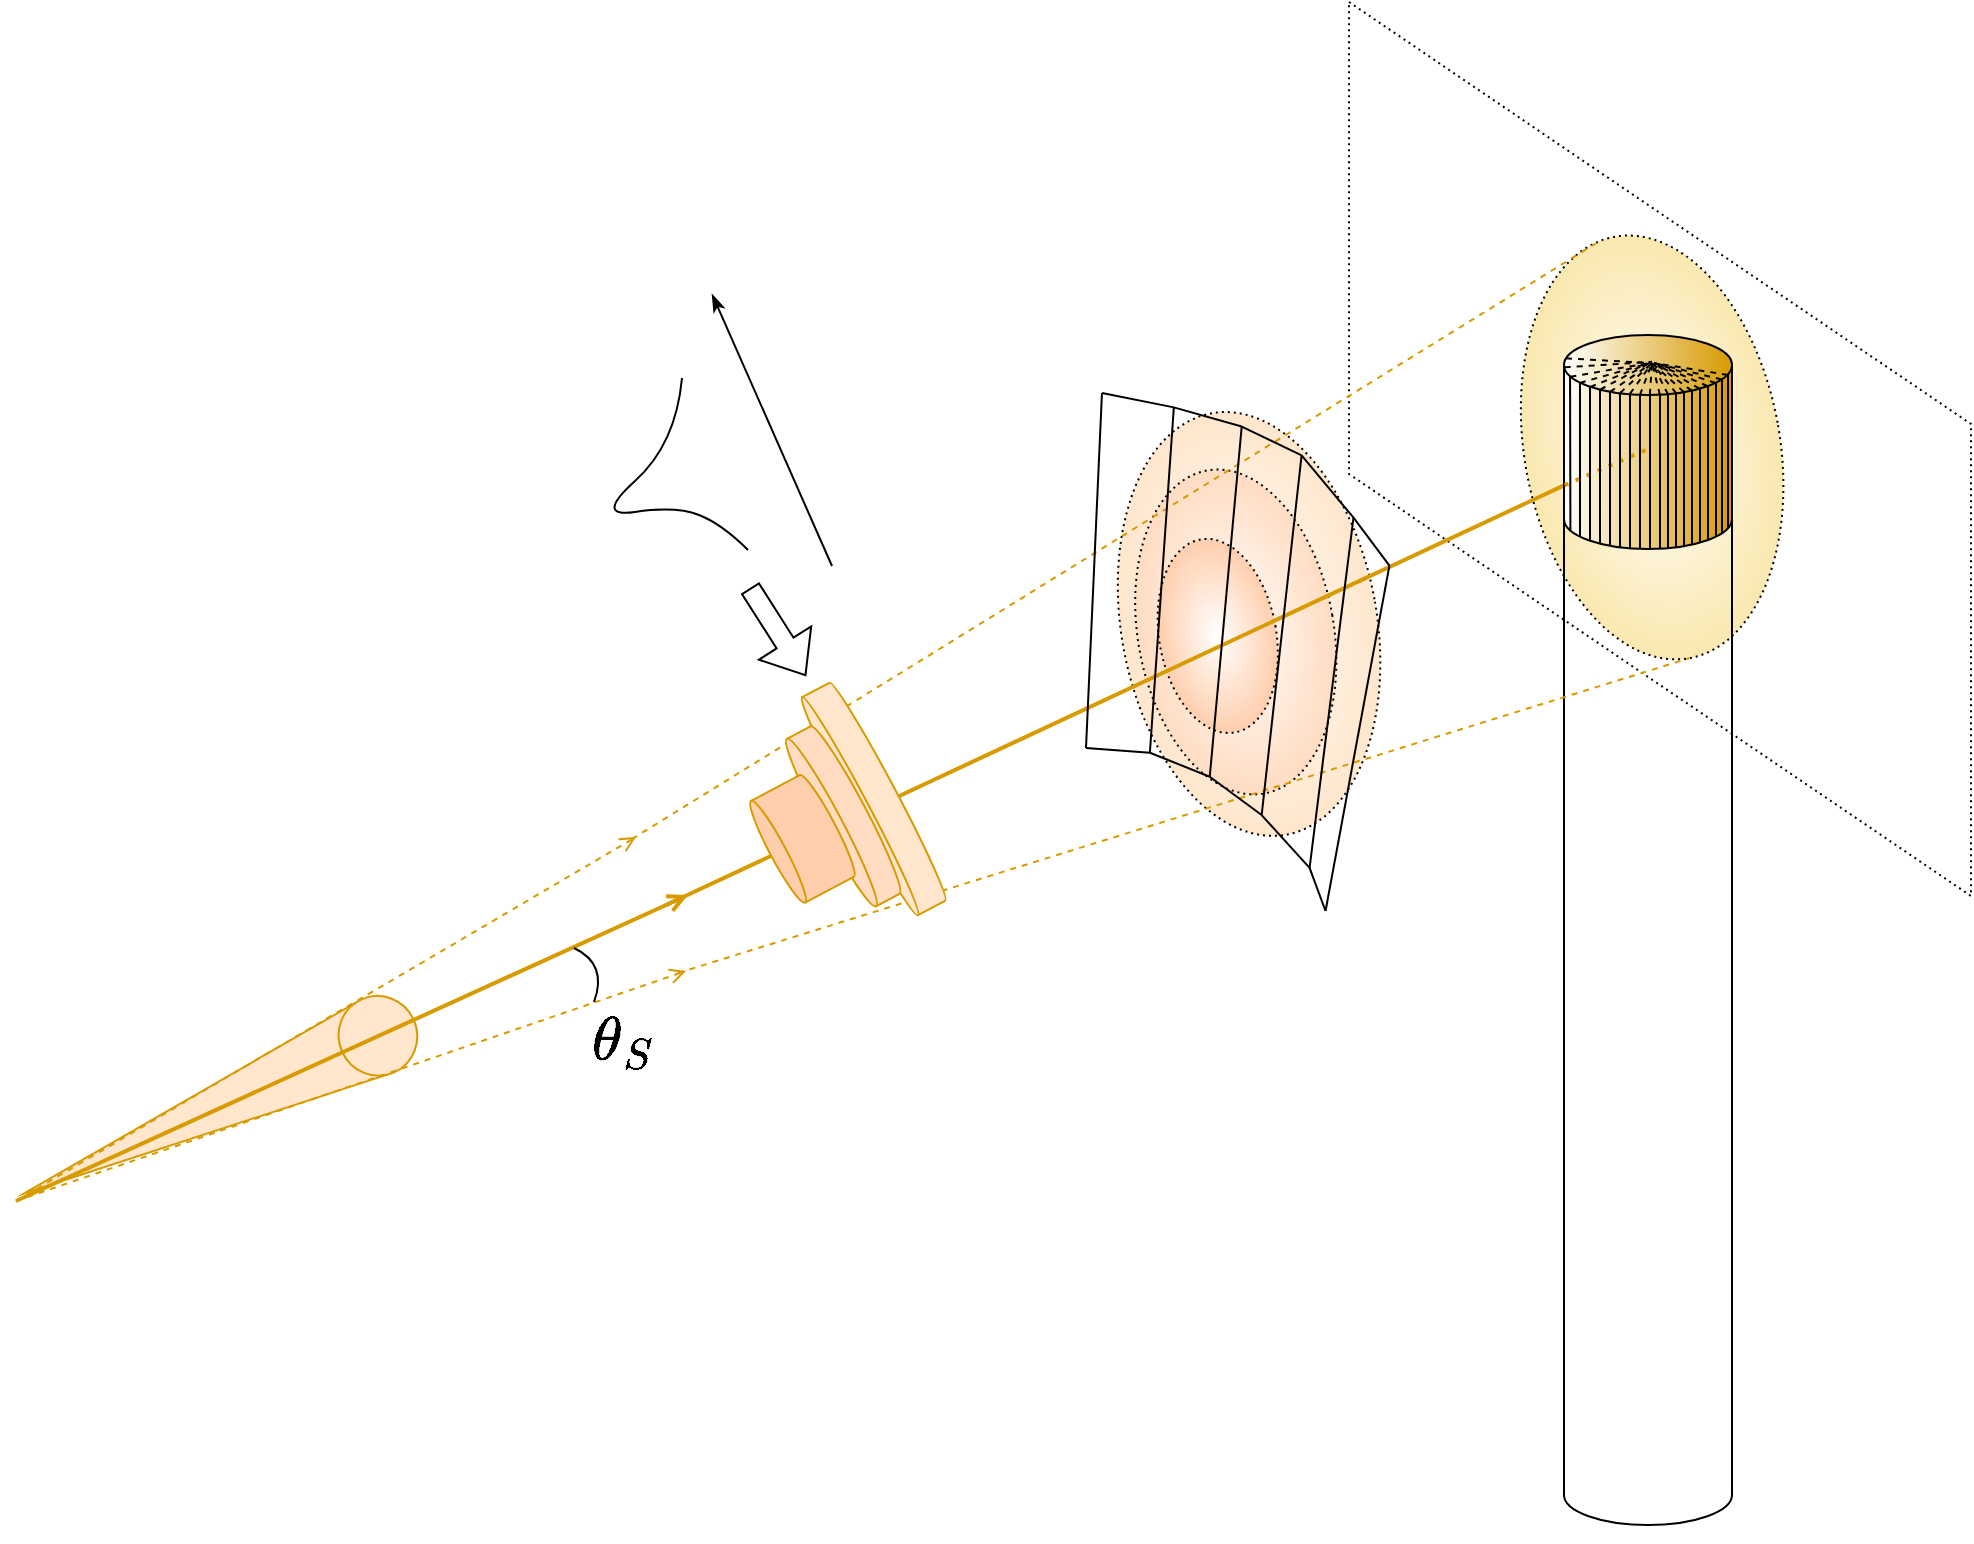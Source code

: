 <mxfile version="21.7.2" type="github">
  <diagram name="第 1 页" id="FL85MPJosqRJRF_01_mx">
    <mxGraphModel dx="2444" dy="1510" grid="1" gridSize="1" guides="1" tooltips="1" connect="1" arrows="1" fold="1" page="1" pageScale="1" pageWidth="700" pageHeight="459" background="none" math="1" shadow="0">
      <root>
        <mxCell id="0" />
        <mxCell id="1" parent="0" />
        <mxCell id="i0_kFHy_wR7E7zvVc0qo-96" value="" style="group" vertex="1" connectable="0" parent="1">
          <mxGeometry x="299.001" y="109.496" width="163.059" height="232.948" as="geometry" />
        </mxCell>
        <mxCell id="i0_kFHy_wR7E7zvVc0qo-90" value="" style="ellipse;whiteSpace=wrap;html=1;gradientColor=#FFE6CC;gradientDirection=radial;strokeColor=default;rotation=-10;dashed=1;dashPattern=1 2;container=0;" vertex="1" parent="i0_kFHy_wR7E7zvVc0qo-96">
          <mxGeometry x="17.609" y="9.474" width="127.84" height="214" as="geometry" />
        </mxCell>
        <mxCell id="i0_kFHy_wR7E7zvVc0qo-93" value="" style="ellipse;whiteSpace=wrap;html=1;gradientColor=#FFDCC2;gradientDirection=radial;strokeColor=default;rotation=-10;dashed=1;dashPattern=1 2;container=0;" vertex="1" parent="i0_kFHy_wR7E7zvVc0qo-96">
          <mxGeometry x="25.899" y="38.474" width="97.97" height="164" as="geometry" />
        </mxCell>
        <mxCell id="i0_kFHy_wR7E7zvVc0qo-94" value="" style="ellipse;whiteSpace=wrap;html=1;gradientColor=#FFCEAD;gradientDirection=radial;strokeColor=default;rotation=-10;dashed=1;dashPattern=1 2;container=0;" vertex="1" parent="i0_kFHy_wR7E7zvVc0qo-96">
          <mxGeometry x="36.609" y="73.474" width="58.54" height="98" as="geometry" />
        </mxCell>
        <mxCell id="mZOxTedBG3n11e7_xkQ5-82" value="" style="shape=parallelogram;perimeter=parallelogramPerimeter;whiteSpace=wrap;html=1;fixedSize=1;rotation=90;size=211;dashed=1;dashPattern=1 2;fillColor=none;" parent="1" vertex="1">
          <mxGeometry x="362.5" y="-17" width="447" height="311" as="geometry" />
        </mxCell>
        <mxCell id="mZOxTedBG3n11e7_xkQ5-79" value="" style="ellipse;whiteSpace=wrap;html=1;gradientColor=#FAE8AF;gradientDirection=radial;strokeColor=default;rotation=-10;dashed=1;dashPattern=1 2;" parent="1" vertex="1">
          <mxGeometry x="518.15" y="30.72" width="127.84" height="214" as="geometry" />
        </mxCell>
        <mxCell id="mZOxTedBG3n11e7_xkQ5-43" value="" style="endArrow=none;html=1;rounded=0;strokeWidth=2;strokeColor=#D79B00;entryX=-0.003;entryY=0.704;entryDx=0;entryDy=0;entryPerimeter=0;" parent="1" target="mZOxTedBG3n11e7_xkQ5-45" edge="1">
          <mxGeometry width="50" height="50" relative="1" as="geometry">
            <mxPoint x="89" y="366.5" as="sourcePoint" />
            <mxPoint x="536" y="159.5" as="targetPoint" />
          </mxGeometry>
        </mxCell>
        <mxCell id="mZOxTedBG3n11e7_xkQ5-44" value="" style="shape=cylinder3;whiteSpace=wrap;html=1;boundedLbl=1;backgroundOutline=1;size=15;fillColor=none;" parent="1" vertex="1">
          <mxGeometry x="538" y="156.5" width="84" height="520" as="geometry" />
        </mxCell>
        <mxCell id="mZOxTedBG3n11e7_xkQ5-52" value="" style="verticalLabelPosition=bottom;verticalAlign=top;html=1;shape=mxgraph.basic.cone;rotation=-114;fillColor=#ffe6cc;strokeColor=#d79b00;" parent="1" vertex="1">
          <mxGeometry x="-154.44" y="360.77" width="40" height="213" as="geometry" />
        </mxCell>
        <mxCell id="mZOxTedBG3n11e7_xkQ5-42" value="" style="endArrow=open;html=1;rounded=0;strokeWidth=2;startArrow=none;startFill=0;endFill=0;strokeColor=#D79B00;" parent="1" edge="1">
          <mxGeometry width="50" height="50" relative="1" as="geometry">
            <mxPoint x="-236" y="514.5" as="sourcePoint" />
            <mxPoint x="100" y="361.5" as="targetPoint" />
          </mxGeometry>
        </mxCell>
        <mxCell id="mZOxTedBG3n11e7_xkQ5-53" value="" style="endArrow=classicThin;html=1;rounded=0;endFill=1;" parent="1" edge="1">
          <mxGeometry width="50" height="50" relative="1" as="geometry">
            <mxPoint x="172" y="197" as="sourcePoint" />
            <mxPoint x="112" y="61" as="targetPoint" />
          </mxGeometry>
        </mxCell>
        <mxCell id="mZOxTedBG3n11e7_xkQ5-54" value="" style="curved=1;endArrow=none;html=1;rounded=0;endFill=0;" parent="1" edge="1">
          <mxGeometry width="50" height="50" relative="1" as="geometry">
            <mxPoint x="130" y="189" as="sourcePoint" />
            <mxPoint x="97" y="103" as="targetPoint" />
            <Array as="points">
              <mxPoint x="117" y="176" />
              <mxPoint x="94" y="167" />
              <mxPoint x="53" y="173" />
              <mxPoint x="94" y="136" />
            </Array>
          </mxGeometry>
        </mxCell>
        <mxCell id="mZOxTedBG3n11e7_xkQ5-63" value="&lt;font style=&quot;font-size: 26px;&quot;&gt;$$\theta_S$$&lt;/font&gt;" style="text;html=1;strokeColor=none;fillColor=none;align=center;verticalAlign=middle;whiteSpace=wrap;rounded=0;" parent="1" vertex="1">
          <mxGeometry x="54" y="420" width="28" height="30" as="geometry" />
        </mxCell>
        <mxCell id="mZOxTedBG3n11e7_xkQ5-85" style="edgeStyle=orthogonalEdgeStyle;rounded=0;orthogonalLoop=1;jettySize=auto;html=1;exitX=0.5;exitY=1;exitDx=0;exitDy=0;exitPerimeter=0;" parent="1" source="mZOxTedBG3n11e7_xkQ5-44" target="mZOxTedBG3n11e7_xkQ5-44" edge="1">
          <mxGeometry relative="1" as="geometry" />
        </mxCell>
        <mxCell id="i0_kFHy_wR7E7zvVc0qo-64" value="" style="endArrow=open;html=1;rounded=0;strokeWidth=1;startArrow=none;startFill=0;endFill=0;strokeColor=#D79B00;dashed=1;" edge="1" parent="1">
          <mxGeometry width="50" height="50" relative="1" as="geometry">
            <mxPoint x="-236" y="514.5" as="sourcePoint" />
            <mxPoint x="74" y="332.5" as="targetPoint" />
          </mxGeometry>
        </mxCell>
        <mxCell id="i0_kFHy_wR7E7zvVc0qo-65" value="" style="endArrow=none;html=1;rounded=0;strokeWidth=1;strokeColor=#D79B00;entryX=0.42;entryY=0.008;entryDx=0;entryDy=0;entryPerimeter=0;dashed=1;" edge="1" parent="1" target="mZOxTedBG3n11e7_xkQ5-79">
          <mxGeometry width="50" height="50" relative="1" as="geometry">
            <mxPoint x="72" y="333.5" as="sourcePoint" />
            <mxPoint x="415" y="136.5" as="targetPoint" />
          </mxGeometry>
        </mxCell>
        <mxCell id="i0_kFHy_wR7E7zvVc0qo-66" value="" style="endArrow=open;html=1;rounded=0;strokeWidth=1;startArrow=none;startFill=0;endFill=0;strokeColor=#D79B00;dashed=1;" edge="1" parent="1">
          <mxGeometry width="50" height="50" relative="1" as="geometry">
            <mxPoint x="-236" y="514.5" as="sourcePoint" />
            <mxPoint x="99" y="399.5" as="targetPoint" />
          </mxGeometry>
        </mxCell>
        <mxCell id="i0_kFHy_wR7E7zvVc0qo-67" value="" style="endArrow=none;html=1;rounded=0;strokeWidth=1;strokeColor=#D79B00;entryX=0.5;entryY=1;entryDx=0;entryDy=0;dashed=1;" edge="1" parent="1" target="mZOxTedBG3n11e7_xkQ5-79">
          <mxGeometry width="50" height="50" relative="1" as="geometry">
            <mxPoint x="95" y="400.5" as="sourcePoint" />
            <mxPoint x="413" y="268.5" as="targetPoint" />
          </mxGeometry>
        </mxCell>
        <mxCell id="i0_kFHy_wR7E7zvVc0qo-89" value="" style="group" vertex="1" connectable="0" parent="1">
          <mxGeometry x="128" y="253.5" width="104.12" height="120" as="geometry" />
        </mxCell>
        <mxCell id="i0_kFHy_wR7E7zvVc0qo-68" value="" style="shape=cylinder3;whiteSpace=wrap;html=1;boundedLbl=1;backgroundOutline=1;size=4.022;rotation=-118;fillColor=#ffe6cc;strokeColor=#d79b00;" vertex="1" parent="i0_kFHy_wR7E7zvVc0qo-89">
          <mxGeometry x="3.073" y="48.285" width="123.451" height="23.429" as="geometry" />
        </mxCell>
        <mxCell id="i0_kFHy_wR7E7zvVc0qo-69" value="" style="shape=cylinder3;whiteSpace=wrap;html=1;boundedLbl=1;backgroundOutline=1;size=5.083;rotation=-118;fillColor=#FFDCC2;strokeColor=#d79b00;" vertex="1" parent="i0_kFHy_wR7E7zvVc0qo-89">
          <mxGeometry x="2.171" y="56.948" width="94.836" height="23.429" as="geometry" />
        </mxCell>
        <mxCell id="i0_kFHy_wR7E7zvVc0qo-70" value="" style="shape=cylinder3;whiteSpace=wrap;html=1;boundedLbl=1;backgroundOutline=1;size=4.022;rotation=-118;fillColor=#FFCEAD;strokeColor=#d79b00;" vertex="1" parent="i0_kFHy_wR7E7zvVc0qo-89">
          <mxGeometry x="0.437" y="62.15" width="57.55" height="35.569" as="geometry" />
        </mxCell>
        <mxCell id="i0_kFHy_wR7E7zvVc0qo-91" value="" style="group" vertex="1" connectable="0" parent="1">
          <mxGeometry x="299" y="110.5" width="151.71" height="259" as="geometry" />
        </mxCell>
        <mxCell id="i0_kFHy_wR7E7zvVc0qo-71" value="" style="endArrow=none;html=1;rounded=0;" edge="1" parent="i0_kFHy_wR7E7zvVc0qo-91">
          <mxGeometry width="50" height="50" relative="1" as="geometry">
            <mxPoint x="87.832" y="211.037" as="sourcePoint" />
            <mxPoint x="111.786" y="237.417" as="targetPoint" />
          </mxGeometry>
        </mxCell>
        <mxCell id="i0_kFHy_wR7E7zvVc0qo-72" value="" style="endArrow=none;html=1;rounded=0;" edge="1" parent="i0_kFHy_wR7E7zvVc0qo-91">
          <mxGeometry width="50" height="50" relative="1" as="geometry">
            <mxPoint x="87.832" y="211.037" as="sourcePoint" />
            <mxPoint x="61.882" y="191.852" as="targetPoint" />
          </mxGeometry>
        </mxCell>
        <mxCell id="i0_kFHy_wR7E7zvVc0qo-73" value="" style="endArrow=none;html=1;rounded=0;" edge="1" parent="i0_kFHy_wR7E7zvVc0qo-91">
          <mxGeometry width="50" height="50" relative="1" as="geometry">
            <mxPoint x="61.882" y="191.852" as="sourcePoint" />
            <mxPoint x="31.939" y="179.861" as="targetPoint" />
          </mxGeometry>
        </mxCell>
        <mxCell id="i0_kFHy_wR7E7zvVc0qo-74" value="" style="endArrow=none;html=1;rounded=0;" edge="1" parent="i0_kFHy_wR7E7zvVc0qo-91">
          <mxGeometry width="50" height="50" relative="1" as="geometry">
            <mxPoint x="31.939" y="179.861" as="sourcePoint" />
            <mxPoint y="177.463" as="targetPoint" />
          </mxGeometry>
        </mxCell>
        <mxCell id="i0_kFHy_wR7E7zvVc0qo-75" value="" style="endArrow=none;html=1;rounded=0;" edge="1" parent="i0_kFHy_wR7E7zvVc0qo-91">
          <mxGeometry width="50" height="50" relative="1" as="geometry">
            <mxPoint x="111.786" y="237.417" as="sourcePoint" />
            <mxPoint x="119.771" y="259" as="targetPoint" />
          </mxGeometry>
        </mxCell>
        <mxCell id="i0_kFHy_wR7E7zvVc0qo-76" value="" style="endArrow=none;html=1;rounded=0;" edge="1" parent="i0_kFHy_wR7E7zvVc0qo-91">
          <mxGeometry width="50" height="50" relative="1" as="geometry">
            <mxPoint x="133.744" y="62.352" as="sourcePoint" />
            <mxPoint x="111.786" y="237.417" as="targetPoint" />
          </mxGeometry>
        </mxCell>
        <mxCell id="i0_kFHy_wR7E7zvVc0qo-78" value="" style="endArrow=none;html=1;rounded=0;" edge="1" parent="i0_kFHy_wR7E7zvVc0qo-91">
          <mxGeometry width="50" height="50" relative="1" as="geometry">
            <mxPoint x="107.794" y="31.176" as="sourcePoint" />
            <mxPoint x="87.832" y="211.037" as="targetPoint" />
          </mxGeometry>
        </mxCell>
        <mxCell id="i0_kFHy_wR7E7zvVc0qo-80" value="" style="endArrow=none;html=1;rounded=0;" edge="1" parent="i0_kFHy_wR7E7zvVc0qo-91">
          <mxGeometry width="50" height="50" relative="1" as="geometry">
            <mxPoint x="43.916" y="7.194" as="sourcePoint" />
            <mxPoint x="31.939" y="179.861" as="targetPoint" />
          </mxGeometry>
        </mxCell>
        <mxCell id="i0_kFHy_wR7E7zvVc0qo-81" value="" style="endArrow=none;html=1;rounded=0;" edge="1" parent="i0_kFHy_wR7E7zvVc0qo-91">
          <mxGeometry width="50" height="50" relative="1" as="geometry">
            <mxPoint x="7.985" as="sourcePoint" />
            <mxPoint y="177.463" as="targetPoint" />
          </mxGeometry>
        </mxCell>
        <mxCell id="i0_kFHy_wR7E7zvVc0qo-82" value="" style="endArrow=none;html=1;rounded=0;" edge="1" parent="i0_kFHy_wR7E7zvVc0qo-91">
          <mxGeometry width="50" height="50" relative="1" as="geometry">
            <mxPoint x="151.71" y="86.333" as="sourcePoint" />
            <mxPoint x="119.771" y="259" as="targetPoint" />
          </mxGeometry>
        </mxCell>
        <mxCell id="i0_kFHy_wR7E7zvVc0qo-83" value="" style="endArrow=none;html=1;rounded=0;" edge="1" parent="i0_kFHy_wR7E7zvVc0qo-91">
          <mxGeometry width="50" height="50" relative="1" as="geometry">
            <mxPoint x="107.794" y="31.176" as="sourcePoint" />
            <mxPoint x="77.851" y="16.787" as="targetPoint" />
          </mxGeometry>
        </mxCell>
        <mxCell id="i0_kFHy_wR7E7zvVc0qo-84" value="" style="endArrow=none;html=1;rounded=0;" edge="1" parent="i0_kFHy_wR7E7zvVc0qo-91">
          <mxGeometry width="50" height="50" relative="1" as="geometry">
            <mxPoint x="77.851" y="16.787" as="sourcePoint" />
            <mxPoint x="43.916" y="7.194" as="targetPoint" />
          </mxGeometry>
        </mxCell>
        <mxCell id="i0_kFHy_wR7E7zvVc0qo-85" value="" style="endArrow=none;html=1;rounded=0;" edge="1" parent="i0_kFHy_wR7E7zvVc0qo-91">
          <mxGeometry width="50" height="50" relative="1" as="geometry">
            <mxPoint x="43.916" y="7.194" as="sourcePoint" />
            <mxPoint x="7.985" as="targetPoint" />
          </mxGeometry>
        </mxCell>
        <mxCell id="i0_kFHy_wR7E7zvVc0qo-86" value="" style="endArrow=none;html=1;rounded=0;" edge="1" parent="i0_kFHy_wR7E7zvVc0qo-91">
          <mxGeometry width="50" height="50" relative="1" as="geometry">
            <mxPoint x="133.744" y="62.352" as="sourcePoint" />
            <mxPoint x="107.794" y="31.176" as="targetPoint" />
          </mxGeometry>
        </mxCell>
        <mxCell id="i0_kFHy_wR7E7zvVc0qo-87" value="" style="endArrow=none;html=1;rounded=0;" edge="1" parent="i0_kFHy_wR7E7zvVc0qo-91">
          <mxGeometry width="50" height="50" relative="1" as="geometry">
            <mxPoint x="151.71" y="86.333" as="sourcePoint" />
            <mxPoint x="133.744" y="62.352" as="targetPoint" />
          </mxGeometry>
        </mxCell>
        <mxCell id="i0_kFHy_wR7E7zvVc0qo-79" value="" style="endArrow=none;html=1;rounded=0;" edge="1" parent="i0_kFHy_wR7E7zvVc0qo-91">
          <mxGeometry width="50" height="50" relative="1" as="geometry">
            <mxPoint x="77.851" y="16.787" as="sourcePoint" />
            <mxPoint x="61.882" y="191.852" as="targetPoint" />
          </mxGeometry>
        </mxCell>
        <mxCell id="i0_kFHy_wR7E7zvVc0qo-92" value="" style="group" vertex="1" connectable="0" parent="1">
          <mxGeometry x="538" y="81.5" width="84" height="107" as="geometry" />
        </mxCell>
        <mxCell id="mZOxTedBG3n11e7_xkQ5-45" value="" style="shape=cylinder3;whiteSpace=wrap;html=1;boundedLbl=1;backgroundOutline=1;size=15;fillColor=default;fillStyle=auto;gradientColor=#D79B00;gradientDirection=east;" parent="i0_kFHy_wR7E7zvVc0qo-92" vertex="1">
          <mxGeometry width="84" height="107" as="geometry" />
        </mxCell>
        <mxCell id="mZOxTedBG3n11e7_xkQ5-46" value="" style="endArrow=none;html=1;rounded=0;strokeWidth=2;dashed=1;dashPattern=1 2;strokeColor=#D79B00;exitX=0.004;exitY=0.702;exitDx=0;exitDy=0;exitPerimeter=0;" parent="i0_kFHy_wR7E7zvVc0qo-92" source="mZOxTedBG3n11e7_xkQ5-45" edge="1">
          <mxGeometry width="50" height="50" relative="1" as="geometry">
            <mxPoint y="77" as="sourcePoint" />
            <mxPoint x="42" y="57" as="targetPoint" />
          </mxGeometry>
        </mxCell>
        <mxCell id="i0_kFHy_wR7E7zvVc0qo-1" value="" style="endArrow=none;html=1;rounded=0;exitX=0.062;exitY=0.924;exitDx=0;exitDy=0;exitPerimeter=0;entryX=0.036;entryY=0.191;entryDx=0;entryDy=0;entryPerimeter=0;" edge="1" parent="i0_kFHy_wR7E7zvVc0qo-92" target="mZOxTedBG3n11e7_xkQ5-45">
          <mxGeometry width="50" height="50" relative="1" as="geometry">
            <mxPoint x="3.208" y="97.868" as="sourcePoint" />
            <mxPoint x="3" y="21" as="targetPoint" />
          </mxGeometry>
        </mxCell>
        <mxCell id="i0_kFHy_wR7E7zvVc0qo-2" value="" style="endArrow=none;html=1;rounded=0;exitX=0.062;exitY=0.924;exitDx=0;exitDy=0;exitPerimeter=0;" edge="1" parent="i0_kFHy_wR7E7zvVc0qo-92">
          <mxGeometry width="50" height="50" relative="1" as="geometry">
            <mxPoint x="8" y="101" as="sourcePoint" />
            <mxPoint x="8" y="24" as="targetPoint" />
          </mxGeometry>
        </mxCell>
        <mxCell id="i0_kFHy_wR7E7zvVc0qo-3" value="" style="endArrow=none;html=1;rounded=0;exitX=0.062;exitY=0.924;exitDx=0;exitDy=0;exitPerimeter=0;" edge="1" parent="i0_kFHy_wR7E7zvVc0qo-92">
          <mxGeometry width="50" height="50" relative="1" as="geometry">
            <mxPoint x="13" y="103" as="sourcePoint" />
            <mxPoint x="13" y="26" as="targetPoint" />
          </mxGeometry>
        </mxCell>
        <mxCell id="i0_kFHy_wR7E7zvVc0qo-4" value="" style="endArrow=none;html=1;rounded=0;exitX=0.062;exitY=0.924;exitDx=0;exitDy=0;exitPerimeter=0;" edge="1" parent="i0_kFHy_wR7E7zvVc0qo-92">
          <mxGeometry width="50" height="50" relative="1" as="geometry">
            <mxPoint x="18" y="104" as="sourcePoint" />
            <mxPoint x="18" y="27" as="targetPoint" />
          </mxGeometry>
        </mxCell>
        <mxCell id="i0_kFHy_wR7E7zvVc0qo-5" value="" style="endArrow=none;html=1;rounded=0;exitX=0.062;exitY=0.924;exitDx=0;exitDy=0;exitPerimeter=0;" edge="1" parent="i0_kFHy_wR7E7zvVc0qo-92">
          <mxGeometry width="50" height="50" relative="1" as="geometry">
            <mxPoint x="23" y="105" as="sourcePoint" />
            <mxPoint x="23" y="28" as="targetPoint" />
          </mxGeometry>
        </mxCell>
        <mxCell id="i0_kFHy_wR7E7zvVc0qo-6" value="" style="endArrow=none;html=1;rounded=0;exitX=0.062;exitY=0.924;exitDx=0;exitDy=0;exitPerimeter=0;" edge="1" parent="i0_kFHy_wR7E7zvVc0qo-92">
          <mxGeometry width="50" height="50" relative="1" as="geometry">
            <mxPoint x="28" y="106" as="sourcePoint" />
            <mxPoint x="28" y="29" as="targetPoint" />
          </mxGeometry>
        </mxCell>
        <mxCell id="i0_kFHy_wR7E7zvVc0qo-7" value="" style="endArrow=none;html=1;rounded=0;exitX=0.062;exitY=0.924;exitDx=0;exitDy=0;exitPerimeter=0;" edge="1" parent="i0_kFHy_wR7E7zvVc0qo-92">
          <mxGeometry width="50" height="50" relative="1" as="geometry">
            <mxPoint x="33" y="107" as="sourcePoint" />
            <mxPoint x="33" y="30" as="targetPoint" />
          </mxGeometry>
        </mxCell>
        <mxCell id="i0_kFHy_wR7E7zvVc0qo-8" value="" style="endArrow=none;html=1;rounded=0;exitX=0.062;exitY=0.924;exitDx=0;exitDy=0;exitPerimeter=0;" edge="1" parent="i0_kFHy_wR7E7zvVc0qo-92">
          <mxGeometry width="50" height="50" relative="1" as="geometry">
            <mxPoint x="38" y="107" as="sourcePoint" />
            <mxPoint x="38" y="30" as="targetPoint" />
          </mxGeometry>
        </mxCell>
        <mxCell id="i0_kFHy_wR7E7zvVc0qo-9" value="" style="endArrow=none;html=1;rounded=0;exitX=0.062;exitY=0.924;exitDx=0;exitDy=0;exitPerimeter=0;" edge="1" parent="i0_kFHy_wR7E7zvVc0qo-92">
          <mxGeometry width="50" height="50" relative="1" as="geometry">
            <mxPoint x="43" y="107" as="sourcePoint" />
            <mxPoint x="43" y="30" as="targetPoint" />
          </mxGeometry>
        </mxCell>
        <mxCell id="i0_kFHy_wR7E7zvVc0qo-10" value="" style="endArrow=none;html=1;rounded=0;exitX=0.062;exitY=0.924;exitDx=0;exitDy=0;exitPerimeter=0;" edge="1" parent="i0_kFHy_wR7E7zvVc0qo-92">
          <mxGeometry width="50" height="50" relative="1" as="geometry">
            <mxPoint x="48" y="107" as="sourcePoint" />
            <mxPoint x="48" y="30" as="targetPoint" />
          </mxGeometry>
        </mxCell>
        <mxCell id="i0_kFHy_wR7E7zvVc0qo-11" value="" style="endArrow=none;html=1;rounded=0;exitX=0.062;exitY=0.924;exitDx=0;exitDy=0;exitPerimeter=0;" edge="1" parent="i0_kFHy_wR7E7zvVc0qo-92">
          <mxGeometry width="50" height="50" relative="1" as="geometry">
            <mxPoint x="52" y="107" as="sourcePoint" />
            <mxPoint x="52" y="30" as="targetPoint" />
          </mxGeometry>
        </mxCell>
        <mxCell id="i0_kFHy_wR7E7zvVc0qo-12" value="" style="endArrow=none;html=1;rounded=0;exitX=0.062;exitY=0.924;exitDx=0;exitDy=0;exitPerimeter=0;" edge="1" parent="i0_kFHy_wR7E7zvVc0qo-92">
          <mxGeometry width="50" height="50" relative="1" as="geometry">
            <mxPoint x="56" y="106" as="sourcePoint" />
            <mxPoint x="56" y="29" as="targetPoint" />
          </mxGeometry>
        </mxCell>
        <mxCell id="i0_kFHy_wR7E7zvVc0qo-13" value="" style="endArrow=none;html=1;rounded=0;exitX=0.062;exitY=0.924;exitDx=0;exitDy=0;exitPerimeter=0;" edge="1" parent="i0_kFHy_wR7E7zvVc0qo-92">
          <mxGeometry width="50" height="50" relative="1" as="geometry">
            <mxPoint x="60" y="106" as="sourcePoint" />
            <mxPoint x="60" y="29" as="targetPoint" />
          </mxGeometry>
        </mxCell>
        <mxCell id="i0_kFHy_wR7E7zvVc0qo-14" value="" style="endArrow=none;html=1;rounded=0;exitX=0.062;exitY=0.924;exitDx=0;exitDy=0;exitPerimeter=0;" edge="1" parent="i0_kFHy_wR7E7zvVc0qo-92">
          <mxGeometry width="50" height="50" relative="1" as="geometry">
            <mxPoint x="64" y="105" as="sourcePoint" />
            <mxPoint x="64" y="28" as="targetPoint" />
          </mxGeometry>
        </mxCell>
        <mxCell id="i0_kFHy_wR7E7zvVc0qo-15" value="" style="endArrow=none;html=1;rounded=0;exitX=0.062;exitY=0.924;exitDx=0;exitDy=0;exitPerimeter=0;" edge="1" parent="i0_kFHy_wR7E7zvVc0qo-92">
          <mxGeometry width="50" height="50" relative="1" as="geometry">
            <mxPoint x="68" y="104" as="sourcePoint" />
            <mxPoint x="68" y="27" as="targetPoint" />
          </mxGeometry>
        </mxCell>
        <mxCell id="i0_kFHy_wR7E7zvVc0qo-16" value="" style="endArrow=none;html=1;rounded=0;exitX=0.062;exitY=0.924;exitDx=0;exitDy=0;exitPerimeter=0;" edge="1" parent="i0_kFHy_wR7E7zvVc0qo-92">
          <mxGeometry width="50" height="50" relative="1" as="geometry">
            <mxPoint x="72" y="103" as="sourcePoint" />
            <mxPoint x="72" y="26" as="targetPoint" />
          </mxGeometry>
        </mxCell>
        <mxCell id="i0_kFHy_wR7E7zvVc0qo-17" value="" style="endArrow=none;html=1;rounded=0;exitX=0.062;exitY=0.924;exitDx=0;exitDy=0;exitPerimeter=0;" edge="1" parent="i0_kFHy_wR7E7zvVc0qo-92">
          <mxGeometry width="50" height="50" relative="1" as="geometry">
            <mxPoint x="76" y="101" as="sourcePoint" />
            <mxPoint x="76" y="24" as="targetPoint" />
          </mxGeometry>
        </mxCell>
        <mxCell id="i0_kFHy_wR7E7zvVc0qo-18" value="" style="endArrow=none;html=1;rounded=0;exitX=0.062;exitY=0.924;exitDx=0;exitDy=0;exitPerimeter=0;" edge="1" parent="i0_kFHy_wR7E7zvVc0qo-92">
          <mxGeometry width="50" height="50" relative="1" as="geometry">
            <mxPoint x="79" y="99" as="sourcePoint" />
            <mxPoint x="79" y="22" as="targetPoint" />
          </mxGeometry>
        </mxCell>
        <mxCell id="i0_kFHy_wR7E7zvVc0qo-19" value="" style="endArrow=none;html=1;rounded=0;exitX=0.062;exitY=0.924;exitDx=0;exitDy=0;exitPerimeter=0;" edge="1" parent="i0_kFHy_wR7E7zvVc0qo-92">
          <mxGeometry width="50" height="50" relative="1" as="geometry">
            <mxPoint x="82" y="97" as="sourcePoint" />
            <mxPoint x="82" y="20" as="targetPoint" />
          </mxGeometry>
        </mxCell>
        <mxCell id="i0_kFHy_wR7E7zvVc0qo-22" value="" style="endArrow=none;dashed=1;html=1;rounded=0;exitX=0.004;exitY=0.151;exitDx=0;exitDy=0;exitPerimeter=0;strokeColor=#000000;" edge="1" parent="i0_kFHy_wR7E7zvVc0qo-92" source="mZOxTedBG3n11e7_xkQ5-45">
          <mxGeometry width="50" height="50" relative="1" as="geometry">
            <mxPoint x="-6" y="63.43" as="sourcePoint" />
            <mxPoint x="44" y="13.43" as="targetPoint" />
          </mxGeometry>
        </mxCell>
        <mxCell id="i0_kFHy_wR7E7zvVc0qo-23" value="" style="endArrow=none;dashed=1;html=1;rounded=0;exitX=0.038;exitY=0.195;exitDx=0;exitDy=0;exitPerimeter=0;strokeColor=#000000;" edge="1" parent="i0_kFHy_wR7E7zvVc0qo-92" source="mZOxTedBG3n11e7_xkQ5-45">
          <mxGeometry width="50" height="50" relative="1" as="geometry">
            <mxPoint x="1" y="16" as="sourcePoint" />
            <mxPoint x="43" y="14" as="targetPoint" />
          </mxGeometry>
        </mxCell>
        <mxCell id="i0_kFHy_wR7E7zvVc0qo-24" value="" style="endArrow=none;dashed=1;html=1;rounded=0;exitX=0.094;exitY=0.224;exitDx=0;exitDy=0;exitPerimeter=0;strokeColor=#000000;" edge="1" parent="i0_kFHy_wR7E7zvVc0qo-92" source="mZOxTedBG3n11e7_xkQ5-45">
          <mxGeometry width="50" height="50" relative="1" as="geometry">
            <mxPoint x="4" y="22" as="sourcePoint" />
            <mxPoint x="43" y="14" as="targetPoint" />
          </mxGeometry>
        </mxCell>
        <mxCell id="i0_kFHy_wR7E7zvVc0qo-25" value="" style="endArrow=none;dashed=1;html=1;rounded=0;exitX=0.156;exitY=0.243;exitDx=0;exitDy=0;exitPerimeter=0;strokeColor=#000000;" edge="1" parent="i0_kFHy_wR7E7zvVc0qo-92" source="mZOxTedBG3n11e7_xkQ5-45">
          <mxGeometry width="50" height="50" relative="1" as="geometry">
            <mxPoint x="9" y="25" as="sourcePoint" />
            <mxPoint x="43" y="14" as="targetPoint" />
          </mxGeometry>
        </mxCell>
        <mxCell id="i0_kFHy_wR7E7zvVc0qo-26" value="" style="endArrow=none;dashed=1;html=1;rounded=0;exitX=0.215;exitY=0.255;exitDx=0;exitDy=0;exitPerimeter=0;strokeColor=#000000;" edge="1" parent="i0_kFHy_wR7E7zvVc0qo-92" source="mZOxTedBG3n11e7_xkQ5-45">
          <mxGeometry width="50" height="50" relative="1" as="geometry">
            <mxPoint x="14" y="27" as="sourcePoint" />
            <mxPoint x="43" y="14" as="targetPoint" />
          </mxGeometry>
        </mxCell>
        <mxCell id="i0_kFHy_wR7E7zvVc0qo-27" value="" style="endArrow=none;dashed=1;html=1;rounded=0;exitX=0.274;exitY=0.266;exitDx=0;exitDy=0;exitPerimeter=0;strokeColor=#000000;" edge="1" parent="i0_kFHy_wR7E7zvVc0qo-92" source="mZOxTedBG3n11e7_xkQ5-45">
          <mxGeometry width="50" height="50" relative="1" as="geometry">
            <mxPoint x="19" y="28" as="sourcePoint" />
            <mxPoint x="44" y="14" as="targetPoint" />
          </mxGeometry>
        </mxCell>
        <mxCell id="i0_kFHy_wR7E7zvVc0qo-28" value="" style="endArrow=none;dashed=1;html=1;rounded=0;exitX=0.334;exitY=0.271;exitDx=0;exitDy=0;exitPerimeter=0;strokeColor=#000000;" edge="1" parent="i0_kFHy_wR7E7zvVc0qo-92" source="mZOxTedBG3n11e7_xkQ5-45">
          <mxGeometry width="50" height="50" relative="1" as="geometry">
            <mxPoint x="24" y="29" as="sourcePoint" />
            <mxPoint x="44" y="14" as="targetPoint" />
          </mxGeometry>
        </mxCell>
        <mxCell id="i0_kFHy_wR7E7zvVc0qo-29" value="" style="endArrow=none;dashed=1;html=1;rounded=0;exitX=0.392;exitY=0.275;exitDx=0;exitDy=0;exitPerimeter=0;strokeColor=#000000;entryX=0.524;entryY=0.131;entryDx=0;entryDy=0;entryPerimeter=0;" edge="1" parent="i0_kFHy_wR7E7zvVc0qo-92" source="mZOxTedBG3n11e7_xkQ5-45" target="mZOxTedBG3n11e7_xkQ5-45">
          <mxGeometry width="50" height="50" relative="1" as="geometry">
            <mxPoint x="29" y="30" as="sourcePoint" />
            <mxPoint x="45" y="15" as="targetPoint" />
          </mxGeometry>
        </mxCell>
        <mxCell id="i0_kFHy_wR7E7zvVc0qo-30" value="" style="endArrow=none;dashed=1;html=1;rounded=0;exitX=0.452;exitY=0.28;exitDx=0;exitDy=0;exitPerimeter=0;strokeColor=#000000;" edge="1" parent="i0_kFHy_wR7E7zvVc0qo-92" source="mZOxTedBG3n11e7_xkQ5-45">
          <mxGeometry width="50" height="50" relative="1" as="geometry">
            <mxPoint x="34" y="30" as="sourcePoint" />
            <mxPoint x="44" y="14" as="targetPoint" />
          </mxGeometry>
        </mxCell>
        <mxCell id="i0_kFHy_wR7E7zvVc0qo-31" value="" style="endArrow=none;dashed=1;html=1;rounded=0;exitX=0.511;exitY=0.279;exitDx=0;exitDy=0;exitPerimeter=0;strokeColor=#000000;" edge="1" parent="i0_kFHy_wR7E7zvVc0qo-92" source="mZOxTedBG3n11e7_xkQ5-45">
          <mxGeometry width="50" height="50" relative="1" as="geometry">
            <mxPoint x="39" y="31" as="sourcePoint" />
            <mxPoint x="44" y="14" as="targetPoint" />
          </mxGeometry>
        </mxCell>
        <mxCell id="i0_kFHy_wR7E7zvVc0qo-32" value="" style="endArrow=none;dashed=1;html=1;rounded=0;exitX=0.571;exitY=0.28;exitDx=0;exitDy=0;exitPerimeter=0;strokeColor=#000000;" edge="1" parent="i0_kFHy_wR7E7zvVc0qo-92" source="mZOxTedBG3n11e7_xkQ5-45">
          <mxGeometry width="50" height="50" relative="1" as="geometry">
            <mxPoint x="44" y="31" as="sourcePoint" />
            <mxPoint x="44" y="14" as="targetPoint" />
          </mxGeometry>
        </mxCell>
        <mxCell id="i0_kFHy_wR7E7zvVc0qo-33" value="" style="endArrow=none;dashed=1;html=1;rounded=0;exitX=0.619;exitY=0.277;exitDx=0;exitDy=0;exitPerimeter=0;strokeColor=#000000;" edge="1" parent="i0_kFHy_wR7E7zvVc0qo-92" source="mZOxTedBG3n11e7_xkQ5-45">
          <mxGeometry width="50" height="50" relative="1" as="geometry">
            <mxPoint x="49" y="31" as="sourcePoint" />
            <mxPoint x="44" y="14" as="targetPoint" />
          </mxGeometry>
        </mxCell>
        <mxCell id="i0_kFHy_wR7E7zvVc0qo-34" value="" style="endArrow=none;dashed=1;html=1;rounded=0;exitX=0.668;exitY=0.273;exitDx=0;exitDy=0;exitPerimeter=0;strokeColor=#000000;" edge="1" parent="i0_kFHy_wR7E7zvVc0qo-92" source="mZOxTedBG3n11e7_xkQ5-45">
          <mxGeometry width="50" height="50" relative="1" as="geometry">
            <mxPoint x="53" y="31" as="sourcePoint" />
            <mxPoint x="44" y="14" as="targetPoint" />
          </mxGeometry>
        </mxCell>
        <mxCell id="i0_kFHy_wR7E7zvVc0qo-35" value="" style="endArrow=none;dashed=1;html=1;rounded=0;exitX=0.713;exitY=0.266;exitDx=0;exitDy=0;exitPerimeter=0;strokeColor=#000000;" edge="1" parent="i0_kFHy_wR7E7zvVc0qo-92" source="mZOxTedBG3n11e7_xkQ5-45">
          <mxGeometry width="50" height="50" relative="1" as="geometry">
            <mxPoint x="57" y="30" as="sourcePoint" />
            <mxPoint x="44" y="14" as="targetPoint" />
          </mxGeometry>
        </mxCell>
        <mxCell id="i0_kFHy_wR7E7zvVc0qo-36" value="" style="endArrow=none;dashed=1;html=1;rounded=0;exitX=0.76;exitY=0.26;exitDx=0;exitDy=0;exitPerimeter=0;strokeColor=#000000;" edge="1" parent="i0_kFHy_wR7E7zvVc0qo-92" source="mZOxTedBG3n11e7_xkQ5-45">
          <mxGeometry width="50" height="50" relative="1" as="geometry">
            <mxPoint x="61" y="29" as="sourcePoint" />
            <mxPoint x="45" y="14" as="targetPoint" />
          </mxGeometry>
        </mxCell>
        <mxCell id="i0_kFHy_wR7E7zvVc0qo-37" value="" style="endArrow=none;dashed=1;html=1;rounded=0;exitX=0.806;exitY=0.25;exitDx=0;exitDy=0;exitPerimeter=0;strokeColor=#000000;" edge="1" parent="i0_kFHy_wR7E7zvVc0qo-92" source="mZOxTedBG3n11e7_xkQ5-45">
          <mxGeometry width="50" height="50" relative="1" as="geometry">
            <mxPoint x="65" y="29" as="sourcePoint" />
            <mxPoint x="45" y="14" as="targetPoint" />
          </mxGeometry>
        </mxCell>
        <mxCell id="i0_kFHy_wR7E7zvVc0qo-38" value="" style="endArrow=none;dashed=1;html=1;rounded=0;exitX=0.855;exitY=0.239;exitDx=0;exitDy=0;exitPerimeter=0;strokeColor=#000000;" edge="1" parent="i0_kFHy_wR7E7zvVc0qo-92" source="mZOxTedBG3n11e7_xkQ5-45">
          <mxGeometry width="50" height="50" relative="1" as="geometry">
            <mxPoint x="66" y="30" as="sourcePoint" />
            <mxPoint x="45" y="14" as="targetPoint" />
          </mxGeometry>
        </mxCell>
        <mxCell id="i0_kFHy_wR7E7zvVc0qo-39" value="" style="endArrow=none;dashed=1;html=1;rounded=0;exitX=0.903;exitY=0.224;exitDx=0;exitDy=0;exitPerimeter=0;strokeColor=#000000;" edge="1" parent="i0_kFHy_wR7E7zvVc0qo-92" source="mZOxTedBG3n11e7_xkQ5-45">
          <mxGeometry width="50" height="50" relative="1" as="geometry">
            <mxPoint x="73" y="27" as="sourcePoint" />
            <mxPoint x="45" y="14" as="targetPoint" />
          </mxGeometry>
        </mxCell>
        <mxCell id="i0_kFHy_wR7E7zvVc0qo-40" value="" style="endArrow=none;dashed=1;html=1;rounded=0;exitX=0.939;exitY=0.208;exitDx=0;exitDy=0;exitPerimeter=0;strokeColor=#000000;" edge="1" parent="i0_kFHy_wR7E7zvVc0qo-92" source="mZOxTedBG3n11e7_xkQ5-45">
          <mxGeometry width="50" height="50" relative="1" as="geometry">
            <mxPoint x="77" y="25" as="sourcePoint" />
            <mxPoint x="45" y="14" as="targetPoint" />
          </mxGeometry>
        </mxCell>
        <mxCell id="i0_kFHy_wR7E7zvVc0qo-41" value="" style="endArrow=none;dashed=1;html=1;rounded=0;strokeColor=#000000;" edge="1" parent="i0_kFHy_wR7E7zvVc0qo-92">
          <mxGeometry width="50" height="50" relative="1" as="geometry">
            <mxPoint x="82" y="20" as="sourcePoint" />
            <mxPoint x="45" y="14" as="targetPoint" />
          </mxGeometry>
        </mxCell>
        <mxCell id="i0_kFHy_wR7E7zvVc0qo-63" value="" style="endArrow=none;dashed=1;html=1;rounded=0;exitX=0.012;exitY=0.109;exitDx=0;exitDy=0;exitPerimeter=0;strokeColor=#000000;" edge="1" parent="i0_kFHy_wR7E7zvVc0qo-92" source="mZOxTedBG3n11e7_xkQ5-45">
          <mxGeometry width="50" height="50" relative="1" as="geometry">
            <mxPoint x="1" y="17" as="sourcePoint" />
            <mxPoint x="43" y="14" as="targetPoint" />
          </mxGeometry>
        </mxCell>
        <mxCell id="i0_kFHy_wR7E7zvVc0qo-97" value="" style="curved=1;endArrow=none;html=1;rounded=0;endFill=0;" edge="1" parent="1">
          <mxGeometry width="50" height="50" relative="1" as="geometry">
            <mxPoint x="53" y="415" as="sourcePoint" />
            <mxPoint x="43" y="388" as="targetPoint" />
            <Array as="points">
              <mxPoint x="60" y="396" />
            </Array>
          </mxGeometry>
        </mxCell>
        <mxCell id="i0_kFHy_wR7E7zvVc0qo-98" value="" style="endArrow=classic;html=1;rounded=0;shape=flexArrow;" edge="1" parent="1">
          <mxGeometry width="50" height="50" relative="1" as="geometry">
            <mxPoint x="131" y="208" as="sourcePoint" />
            <mxPoint x="159" y="251.97" as="targetPoint" />
          </mxGeometry>
        </mxCell>
      </root>
    </mxGraphModel>
  </diagram>
</mxfile>
